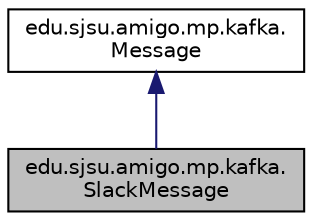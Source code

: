 digraph "edu.sjsu.amigo.mp.kafka.SlackMessage"
{
  edge [fontname="Helvetica",fontsize="10",labelfontname="Helvetica",labelfontsize="10"];
  node [fontname="Helvetica",fontsize="10",shape=record];
  Node2 [label="edu.sjsu.amigo.mp.kafka.\lSlackMessage",height=0.2,width=0.4,color="black", fillcolor="grey75", style="filled", fontcolor="black"];
  Node3 -> Node2 [dir="back",color="midnightblue",fontsize="10",style="solid",fontname="Helvetica"];
  Node3 [label="edu.sjsu.amigo.mp.kafka.\lMessage",height=0.2,width=0.4,color="black", fillcolor="white", style="filled",URL="$classedu_1_1sjsu_1_1amigo_1_1mp_1_1kafka_1_1_message.html"];
}
